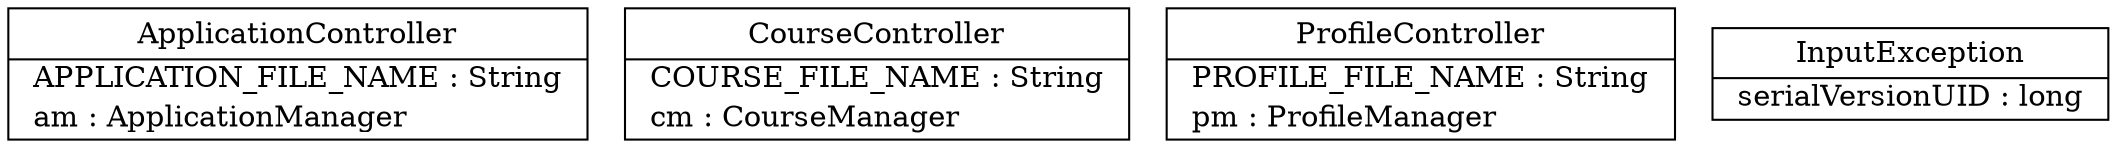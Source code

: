 // Code generated by Umple 1.24.0-dab6b48

digraph "model (2)" {
  size="80,10"
  rankdir="BT"
  node [shape=record margin=0; href="javascript:Action.selectClass(&quot;\N&quot;);"];

  // Class: ApplicationController
  "ApplicationController" [shape=plaintext margin=0 label=<<table border="1" cellspacing="0" cellborder="0" cellpadding="2"><tr><td cellpadding="4">    ApplicationController    </td></tr><hr/><tr><td align="left" href="" title="String APPLICATION_FILE_NAME&#13;">  APPLICATION_FILE_NAME : String  </td></tr><tr><td align="left" href="" title="ApplicationManager am&#13;">  am : ApplicationManager  </td></tr></table>>,
   tooltip="class ApplicationController
"];

  // Class: CourseController
  "CourseController" [shape=plaintext margin=0 label=<<table border="1" cellspacing="0" cellborder="0" cellpadding="2"><tr><td cellpadding="4">    CourseController    </td></tr><hr/><tr><td align="left" href="" title="String COURSE_FILE_NAME&#13;">  COURSE_FILE_NAME : String  </td></tr><tr><td align="left" href="" title="CourseManager cm&#13;">  cm : CourseManager  </td></tr></table>>,
   tooltip="class CourseController
"];

  // Class: ProfileController
  "ProfileController" [shape=plaintext margin=0 label=<<table border="1" cellspacing="0" cellborder="0" cellpadding="2"><tr><td cellpadding="4">    ProfileController    </td></tr><hr/><tr><td align="left" href="" title="String PROFILE_FILE_NAME&#13;">  PROFILE_FILE_NAME : String  </td></tr><tr><td align="left" href="" title="ProfileManager pm&#13;">  pm : ProfileManager  </td></tr></table>>,
   tooltip="class ProfileController
"];

  // Class: InputException
  "InputException" [shape=plaintext margin=0 label=<<table border="1" cellspacing="0" cellborder="0" cellpadding="2"><tr><td cellpadding="4">    InputException    </td></tr><hr/><tr><td align="left" href="" title="long serialVersionUID&#13;">  serialVersionUID : long  </td></tr></table>>,
   tooltip="class InputException
"];

  // All associations
}
